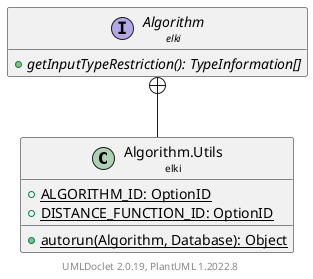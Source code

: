 @startuml
    remove .*\.(Instance|Par|Parameterizer|Factory)$
    set namespaceSeparator none
    hide empty fields
    hide empty methods

    class "<size:14>Algorithm.Utils\n<size:10>elki" as elki.Algorithm.Utils [[Algorithm.Utils.html]] {
        {static} +ALGORITHM_ID: OptionID
        {static} +DISTANCE_FUNCTION_ID: OptionID
        {static} +autorun(Algorithm, Database): Object
    }

    interface "<size:14>Algorithm\n<size:10>elki" as elki.Algorithm [[Algorithm.html]] {
        {abstract} +getInputTypeRestriction(): TypeInformation[]
    }

    elki.Algorithm +-- elki.Algorithm.Utils

    center footer UMLDoclet 2.0.19, PlantUML 1.2022.8
@enduml
